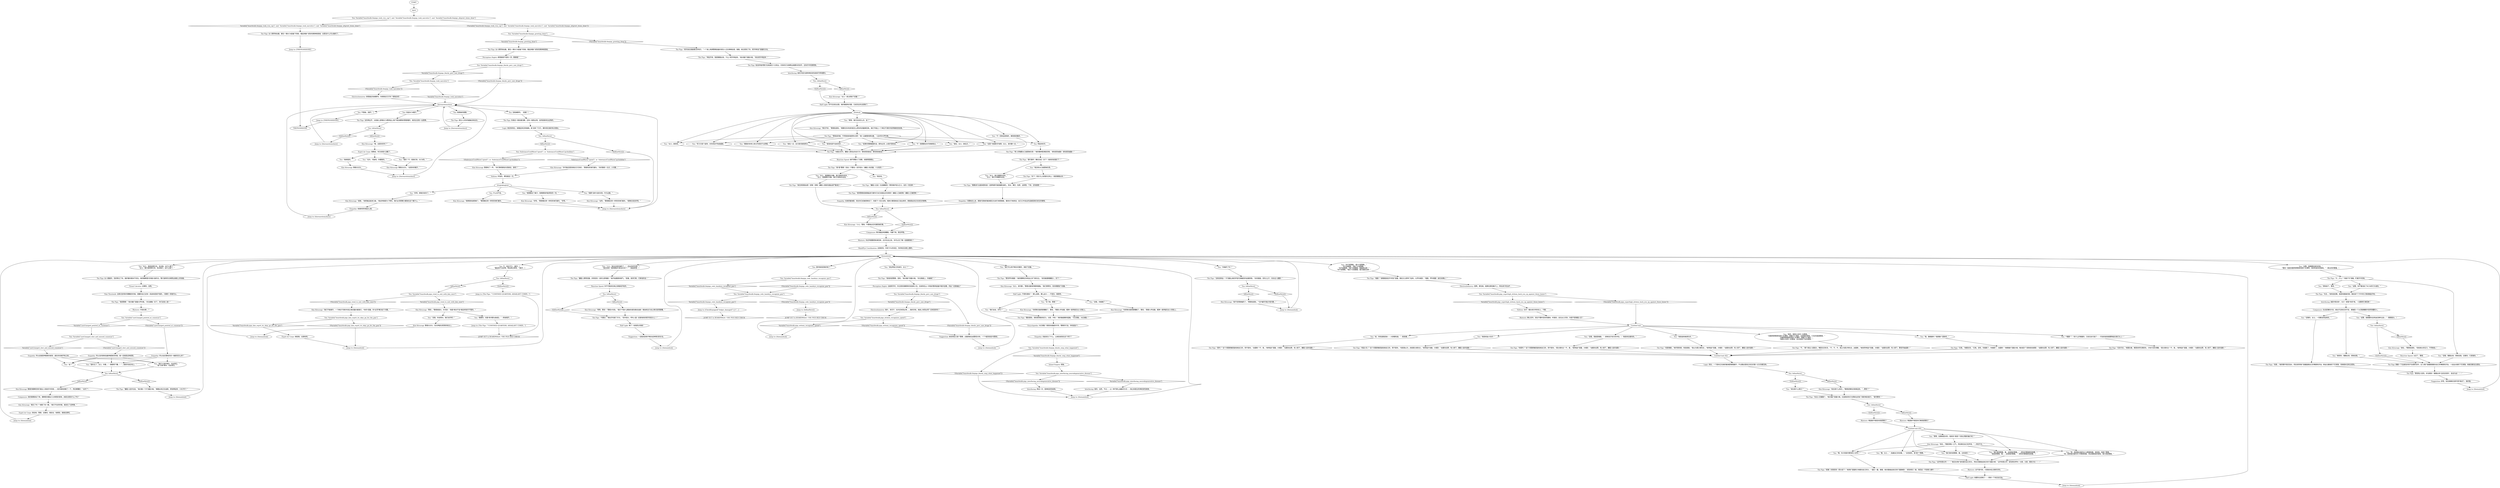 # BOARDWALK / THE PIGS
# The Pigs! Evrart arranges you to meet the woman who has been posing as a police officer. She's carrying an attachment of sirens and police lights. She's got your gun.
# ==================================================
digraph G {
	  0 [label="START"];
	  1 [label="input"];
	  2 [label="You: “女士，我是来帮忙的。告诉我，出什么事了。”\n“女士，我们是来帮忙的。告诉我们，出什么事了。”"];
	  3 [label="The Pigs: “骚扰报告，授权使用致命武力。分部，开枪！”她的脑袋朝你猛撞。“大红钥匙，大红钥匙！”"];
	  4 [label="You: “我们谈谈，好吗？”"];
	  5 [label="Reaction Speed: 她吓得瞪大了双眼，前额青筋爆出。"];
	  6 [label="The Pigs: “需要进行全面体腔检查！违禁物质可能隐藏在鼻孔、耳朵、嘴巴、肚脐、泌尿管、下体、还有直肠！”"];
	  7 [label="The Pigs: “按住侧颈部血管！扼喉！扼喉！嫌疑人颈部流通血液严重减少！”"];
	  8 [label="Jump to: [thereareitemshere]"];
	  9 [label="You: IsKimHere()"];
	  10 [label="IsKimHere()", shape=diamond];
	  11 [label="!(IsKimHere())", shape=diamond];
	  12 [label="Kim Kitsuragi: “放松…”警督低语到。“别给她太多压力，不然她会..”"];
	  13 [label="Untitled hub (02)"];
	  14 [label="You: IsKimHere()"];
	  15 [label="IsKimHere()", shape=diamond];
	  16 [label="!(IsKimHere())", shape=diamond];
	  17 [label="Untitled hub (03)"];
	  18 [label="Composure: 在这犹豫的片刻，她似乎没有任何不安，更像是一个从深度睡眠中突然惊醒的人。"];
	  19 [label="You: Variable[\"boardwalk.thepigs_redc_handeye_recognize_gun\"]"];
	  20 [label="Variable[\"boardwalk.thepigs_redc_handeye_recognize_gun\"]", shape=diamond];
	  21 [label="!(Variable[\"boardwalk.thepigs_redc_handeye_recognize_gun\"])", shape=diamond];
	  22 [label="Kim Kitsuragi: “情况不妙，”警督低语到。“需要优先考虑的是怎么把你的武器拿回来。我们不能让一个神志不清的市民带着枪到处跑。”"];
	  23 [label="Interfacing: 她的手因为某种神经变性疾病不停地颤抖。"];
	  24 [label="Reaction Speed: 你不可能抢在她之前瞄准开枪的。"];
	  25 [label="You: “我是老鼠小队的！”"];
	  26 [label="Electrochemistry: 镁片，多巴宁，也许还有思必得……我的天啦，她身上有思必得？还有别的吗？"];
	  27 [label="Visual Calculus: 近期的。自残。"];
	  28 [label="Logic: 现在，一个剧本正在她的脑海里慢慢展开，不过跟这里真正发生的事一点关系都没有。"];
	  29 [label="You: Variable[\"boardwalk.thepigs_blackc_emp_what_happened\"]"];
	  30 [label="Variable[\"boardwalk.thepigs_blackc_emp_what_happened\"]", shape=diamond];
	  31 [label="!(Variable[\"boardwalk.thepigs_blackc_emp_what_happened\"])", shape=diamond];
	  32 [label="You: 不，现在不行。[离开。]\n“看起来不太妙啊。等会再过来吧。”[离开。]"];
	  33 [label="The Pigs: “嫌疑人在逃！在逃嫌疑犯！警官维护街头正义，自负一切后果！”"];
	  34 [label="The Pigs: “使用警棍或者膝盖进行额外打击已经超出实际需求！嫌疑人已被控制！嫌疑人已被控制！”"];
	  35 [label="You: “不！我需要这本手册做笔记。”"];
	  36 [label="The Pigs: 当你伸出手，从她身上那堆RCM警用品上取下相当眼熟的警督帽时，她完全没有一丝畏惧。"];
	  37 [label="The Pigs: 老妇人对你的碰触没有反应。"];
	  38 [label="Jump to: [THEPIGSISDONE]"];
	  39 [label="The Pigs: “见鬼，”她重复到，“见鬼，该死，你搞砸了，你搞砸了，加雷斯！”她朝着扩音器大喊，唾沫星子飞溅地到处都是：“加重攻击罪，有人倒下，嫌疑人徒步逃脱！”"];
	  40 [label="Perception (Sight): 那里面是不是有一顶…警察帽？"];
	  41 [label="You: “没错，猪猪女侠，把枪给我。没事的。它是我的。”"];
	  42 [label="Jump to: [The Pigs: \"\"CONFINED QUARTERS, ASSAILANT COMIN...\"]"];
	  43 [label="You: Variable[\"yard.hanged_shot_and_missed_cunoesse\"]"];
	  44 [label="Variable[\"yard.hanged_shot_and_missed_cunoesse\"]", shape=diamond];
	  45 [label="!(Variable[\"yard.hanged_shot_and_missed_cunoesse\"])", shape=diamond];
	  46 [label="The Pigs: “未服从命令。嫌疑人表现出攻击行为！警官受到胁迫！警官受到胁迫！”"];
	  47 [label="themainhub"];
	  48 [label="The Pigs: “男人好像要从口袋里掏东西！”她的眼神里满是恐惧。“害怕受到威胁！害怕受到威胁！”"];
	  49 [label="You: “我没动。”"];
	  50 [label="You: “小心，我也在填充弹药了…”（亮出你的东西。）\n“我也有枪！看来要进行射击对决了！”（竖起枪管。）"];
	  51 [label="Suggestion: 一定能找到和平解决这种情况的办法。"];
	  53 [label="Kim Kitsuragi: 警督咳了一声。“你打算把那些东西拿走，是吧？”"];
	  54 [label="You: 什么也不说。"];
	  55 [label="Kim Kitsuragi: “当然。”警督像往常一样死死地盯着你。“我猜应该还好吧。”"];
	  56 [label="The Pigs: 随着一下迅速但非常不协调的动作，女人用扩音器狠狠砸向自己的嘴唇和牙齿。一丝血从她的下巴滴落。她甚至都没注意到。"];
	  57 [label="Esprit de Corps: 很难说。你已经很久没戴了。"];
	  58 [label="Rhetoric: 手放在哪…？"];
	  59 [label="Untitled hub"];
	  60 [label="The Pigs: “趴下！现在马上给我趴在地上！我是猪猪女侠！”"];
	  61 [label="You: IsKimHere()"];
	  62 [label="IsKimHere()", shape=diamond];
	  63 [label="!(IsKimHere())", shape=diamond];
	  64 [label="You: Variable[\"boardwalk.thepigs_took_rcm_cap\"]  and  Variable[\"boardwalk.thepigs_took_narcotics\"]  and  Variable[\"boardwalk.thepigs_altgreet_items_done\"]"];
	  65 [label="Variable[\"boardwalk.thepigs_took_rcm_cap\"]  and  Variable[\"boardwalk.thepigs_took_narcotics\"]  and  Variable[\"boardwalk.thepigs_altgreet_items_done\"]", shape=diamond];
	  66 [label="!(Variable[\"boardwalk.thepigs_took_rcm_cap\"]  and  Variable[\"boardwalk.thepigs_took_narcotics\"]  and  Variable[\"boardwalk.thepigs_altgreet_items_done\"])", shape=diamond];
	  67 [label="Kim Kitsuragi: “我猜我知道答案了。”警督像往常一样死死地盯着你。"];
	  68 [label="You: “没错，我就是增援。”（抑制住打哈欠的冲动。）“我是来支援你的。”"];
	  69 [label="The Pigs: “无处可去…”她重复着，眼里突然充满悲伤。只有片刻的清醒。“莫兰德先生？不，我…”她举起扩音器，大喊到：“加重攻击罪，有人倒下，嫌疑人徒步逃脱！”"];
	  70 [label="Jump to: [thereareitemshere]"];
	  71 [label="Interfacing: 就是*那支枪*，伙计！那是*你的*枪。一定要把它拿回来！"];
	  72 [label="Interfacing: 是的，当然。不过——以一种不那么抽象的方式——我之前提过的神经变性疾病。"];
	  73 [label="The Pigs: 电池供电的警灯在她身后十分突出。闪烁的灯光映照出她颤抖的双手，还有手中的那把枪。"];
	  74 [label="Kim Kitsuragi: “你把情况搞得更糟糕了，警官，”警督小声说着，眼神一直停留在女人的脸上。"];
	  75 [label="The Pigs: “没收违禁品！”扩音器让她的声音充满痛苦的金属质感。“封闭通道，丢失2公斤，目击证人暴露！”"];
	  76 [label="Kim Kitsuragi: “谢谢。”他把毒品装进口袋。“我这样做是为了帮你。我们必须把精力都放在这个案子上。”"];
	  77 [label="You: “没错，你说得对。我们动手吧！”"];
	  78 [label="Jump to: [IsKimHere()]"];
	  79 [label="You: 是时候找回我的枪了！"];
	  80 [label="You: Variable[\"boardwalk.thepigs_redc_handeye_recognize_gun\"]"];
	  81 [label="Variable[\"boardwalk.thepigs_redc_handeye_recognize_gun\"]", shape=diamond];
	  82 [label="!(Variable[\"boardwalk.thepigs_redc_handeye_recognize_gun\"])", shape=diamond];
	  83 [label="You: “现在是什么情况？”"];
	  84 [label="Jump to: [themainhub]"];
	  85 [label="Empathy: 到底发生了什么，让她变成现在这个样子？"];
	  86 [label="Logic: 她没有用过。她看起来没有嗑嗨。她‘没收’了它们，跟你现在做的有点相似。"];
	  87 [label="You: “金？”"];
	  88 [label="Rhetoric: 确认完毕。现在不要听信你的腺体。听我的。这位女士问你，你是不是增援人员？"];
	  89 [label="Rhetoric: 难道她不相信你真是警官？"];
	  90 [label="Jump to: [themainhub]"];
	  91 [label="Kim Kitsuragi: “女士！请立即放下武器！”"];
	  92 [label="You: “放松，女士，放松点…”"];
	  93 [label="You: “等等，我们应该怎么办，金？”"];
	  94 [label="Composure: 他的肩膀放松下来，眼睛里流露出几分顿悟的意味…他是注意到什么了吗？"];
	  95 [label="You: “我没有从口袋里掏东西。”"];
	  96 [label="You: “这是个普通的手电筒，女士。请冷静一点。”"];
	  97 [label="You: “女士…我有枪。”"];
	  98 [label="The Pigs: “不要动！”她似乎咬紧了牙关。“双手抱头，呼叫人盾！赶紧他妈的把手抱在头上！”"];
	  99 [label="THEPIGSISDONE"];
	  100 [label="Jump to: [THEPIGSISDONE]"];
	  101 [label="You: IsKimHere()"];
	  102 [label="IsKimHere()", shape=diamond];
	  103 [label="!(IsKimHere())", shape=diamond];
	  104 [label="You: “也许。可能吧。你懂我的。”"];
	  105 [label="Kim Kitsuragi: 警督点点头。“这是你的帽子。”"];
	  106 [label="Kim Kitsuragi: “好吧。”警督像往常一样死死地盯着你。“好吧。”"];
	  107 [label="Kim Kitsuragi: “我不觉得她嗑药了，”警督低语到。“*没*嗑药可能才是问题…”"];
	  108 [label="Hand/Eye Coordination: 这很危险。你有70%的肯定，你的枪应该是上膛的。"];
	  109 [label="Half Light: 她要失去控制了——再来一下肯定会见血。"];
	  110 [label="Reaction Speed: 太迟了，警督。"];
	  111 [label="Jump to: [CheckEquipped(\"ledger_damaged\") || C ...]"];
	  112 [label="The Pigs: 女人看着你，但却穿过了你。就好像你根本不存在。她的眼睛里闪烁着兴奋的光，警灯旋转的光映照出她脸上的划痕。"];
	  113 [label="You: “请证明自己的身份，女士？”"];
	  114 [label="Suggestion: 她觉得自己是个警察…试着把她当成警官对待。一个*级别较低*的警官。"];
	  115 [label="Jump to: [themainhub]"];
	  116 [label="The Pigs: “先生…”她有些犹豫，困惑地看着四周。随后放下了手中的三管胡椒盒手枪。"];
	  117 [label="You: Variable[\"boardwalk.thepigs_greeting_done\"]"];
	  118 [label="Variable[\"boardwalk.thepigs_greeting_done\"]", shape=diamond];
	  119 [label="!(Variable[\"boardwalk.thepigs_greeting_done\"])", shape=diamond];
	  120 [label="Kim Kitsuragi: “你可能还是别拿走它们的好。”警督死死地盯着你。“你好像有一点点…小问题…”"];
	  121 [label="The Pigs: “是吗？”这个问题更像是留给她自己的，而不是你。“加雷斯？不，我…”她举起扩音器，大喊到：“加重攻击罪，有人倒下，嫌疑人徒步逃脱！”"];
	  122 [label="The Pigs: “警官陷入危险，非法假扮！猪猪女侠*正赶往现场*，各自为战！！！”"];
	  123 [label="You: “没错，你被捕了！”"];
	  124 [label="The Pigs: “老鼠小队？”这个问题更像是留给她自己的，而不是你。“但是我以为…但是莫兰德先生…”她举起扩音器，大喊到：“加重攻击罪，有人倒下，嫌疑人徒步逃脱！”"];
	  125 [label="You: “没事的，女士。一切都会好起来的。”"];
	  126 [label="The Pigs: “但是…”她的眼中饱含泪水，然后突然用扩音器猛砸自己的嘴唇和牙齿。鲜血沿着她的下巴滴落，但她根本没有注意到。"];
	  127 [label="Suggestion: 好吧，现在她确实变得*更*焦虑了。我的错。"];
	  128 [label="Rhetoric: 这不是代码。只是些杂乱无章的词句。"];
	  129 [label="Kim Kitsuragi: “女士，请冷静…”警督试着保持眼神接触。“我们想帮你，但你需要放下武器。”"];
	  130 [label="Jump to: [themainhub]"];
	  131 [label="You: IsKimHere()"];
	  132 [label="IsKimHere()", shape=diamond];
	  133 [label="!(IsKimHere())", shape=diamond];
	  134 [label="You: “军刀只是个装饰，对你来说不构成威胁。”"];
	  135 [label="Jump to: [thereareitemshere]"];
	  136 [label="Kim Kitsuragi: “哦，这是你的吗？”"];
	  137 [label="Jump to: [thereareitemshere]"];
	  138 [label="You: “我要*没收*这些东西，作为证据。”"];
	  139 [label="drugtakinghub"];
	  140 [label="You: IsKimHere()"];
	  141 [label="IsKimHere()", shape=diamond];
	  142 [label="!(IsKimHere())", shape=diamond];
	  143 [label="The Pigs: “你是吗？”这个问题更像是留给她自己的，而不是你。“莫兰德先生？不，我…”她举起扩音器，大喊到：“加重攻击罪，有人倒下，嫌疑人徒步逃脱！”"];
	  144 [label="Jump to: [themainhub]"];
	  145 [label="Jump to: [themainhub]"];
	  146 [label="You: Variable[\"boardwalk.pigs_kim_esprit_its_okay_go_for_the_gun\"]"];
	  147 [label="Variable[\"boardwalk.pigs_kim_esprit_its_okay_go_for_the_gun\"]", shape=diamond];
	  148 [label="!(Variable[\"boardwalk.pigs_kim_esprit_its_okay_go_for_the_gun\"])", shape=diamond];
	  149 [label="Inland Empire: 孤独。"];
	  150 [label="Kim Kitsuragi: “警官…”警督摇摇头，补充到：“我是*绝对不会*就这样放手不管的。”"];
	  151 [label="Kim Kitsuragi: 警督点点头，目光停留在晃荡的枪支上。"];
	  152 [label="The Pigs: “把手放在我能看见的地方，”一个身上堆满警察装备的老妇人正在喃喃自语，接着，她注意到了你，把手伸向扩音器的方向。"];
	  153 [label="Half Light: 你不应该在这里。她好像很有问题，已经完全失去控制了。"];
	  154 [label="The Pigs: “什…什么？”她放下扩音器，盯着手中的枪。"];
	  155 [label="You: “女士，我只想跟你谈谈。”\n“女士，我们只想跟你谈谈。”"];
	  156 [label="You: IsKimHere()"];
	  157 [label="IsKimHere()", shape=diamond];
	  158 [label="!(IsKimHere())", shape=diamond];
	  159 [label="Kim Kitsuragi: 警督点点头。"];
	  160 [label="You: “好吧，那就交给你了。”"];
	  161 [label="You: SubstanceUsedMore(\"speed\")  or  SubstanceUsedMore(\"pyrholidon\")"];
	  162 [label="SubstanceUsedMore(\"speed\")  or  SubstanceUsedMore(\"pyrholidon\")", shape=diamond];
	  163 [label="!(SubstanceUsedMore(\"speed\")  or  SubstanceUsedMore(\"pyrholidon\"))", shape=diamond];
	  164 [label="The Pigs: “但是增援…”她环顾四周，有些困惑。“我以为莫兰德先生…”她举起扩音器，大喊到：“加重攻击罪，有人倒下，嫌疑人徒步逃脱！”"];
	  165 [label="You: Variable[\"boardwalk.thepigs_blackc_perc_saw_drugs\"]"];
	  166 [label="Variable[\"boardwalk.thepigs_blackc_perc_saw_drugs\"]", shape=diamond];
	  167 [label="!(Variable[\"boardwalk.thepigs_blackc_perc_saw_drugs\"])", shape=diamond];
	  168 [label="Empathy: 他很欣赏你能这么做。"];
	  169 [label="Volition: 听他的。哪怕就这一次。"];
	  170 [label="You: Variable[\"boardwalk.thepigs_blackc_perc_saw_drugs\"]"];
	  171 [label="Variable[\"boardwalk.thepigs_blackc_perc_saw_drugs\"]", shape=diamond];
	  172 [label="!(Variable[\"boardwalk.thepigs_blackc_perc_saw_drugs\"])", shape=diamond];
	  173 [label="Electrochemistry: 是啊，撑住她，就靠在那些箱子上，然后进行性治疗…"];
	  174 [label="The Pigs: “拒捕！封锁现场！把头低下！”她用扩音器用力地砸向自己的头，一遍又一遍。接着，她对着被血染红的扩音器喊到：“紧急情况！操，快回话！平民卷入案件！！！”"];
	  175 [label="You: “呃…我穿着全套的RCM警督制服。相信我，我是个警察。”\n“呃…我穿着全套的RCM警督制服，而且看看我的搭档。我们真是警察。”"];
	  176 [label="Esprit de Corps: 拿走枪，警督，没事的。很安全，他想到。直接去拿吧。"];
	  177 [label="Jump to: [themainhub]"];
	  178 [label="You: IsKimHere()"];
	  179 [label="IsKimHere()", shape=diamond];
	  180 [label="!(IsKimHere())", shape=diamond];
	  181 [label="littlehub"];
	  182 [label="Jump to: [themainhub]"];
	  183 [label="The Pigs: 女人颓然地站着。裹在一堆RCM装备下的她，看起来像个紧张性精神病患者。"];
	  184 [label="You: 捡起RCM帽子。"];
	  185 [label="You: “跟我的多用工具分开感觉不太舒服。”"];
	  186 [label="You: 不管她。[离开。]"];
	  187 [label="You: “我是遥视者部队的。”"];
	  188 [label="Composure: 情况看起来很糟糕。冷静下来。稳住呼吸。"];
	  189 [label="You: Variable[\"boardwalk.pigs_superhigh_elchem_back_you_up_against_those_boxes\"]"];
	  190 [label="Variable[\"boardwalk.pigs_superhigh_elchem_back_you_up_against_those_boxes\"]", shape=diamond];
	  191 [label="!(Variable[\"boardwalk.pigs_superhigh_elchem_back_you_up_against_those_boxes\"])", shape=diamond];
	  192 [label="Volition: 住手！看在老天爷的份上，不要。"];
	  193 [label="Encyclopedia: 大红钥匙？那是攻城槌的代号。警察的行话。你知道这个。"];
	  194 [label="You: “看，女士…”（指着自己的衣服。）“白色矩形。我*是*个警察。”"];
	  195 [label="You: Variable[\"boardwalk.pigs_elchem_recognizes_speed\"]"];
	  196 [label="Variable[\"boardwalk.pigs_elchem_recognizes_speed\"]", shape=diamond];
	  197 [label="!(Variable[\"boardwalk.pigs_elchem_recognizes_speed\"])", shape=diamond];
	  198 [label="Empathy: 所以这就是坤妮斯的感觉…就在你向她开枪之前。"];
	  199 [label="You: “我们可以和平解决问题的，请放下武器。”"];
	  200 [label="You: “巡警，我需要你去参加纪律听证会…”（慢慢摇头。）"];
	  201 [label="The Pigs: “警官呼叫增援！”她的眼睛在你和金之间飞快扫过。“发现被通缉嫌疑人，趴下！”"];
	  202 [label="The Pigs: 女人颓然地站着。裹在一堆RCM装备下的她，看起来像个紧张性精神病患者。这里没什么可以做的了。"];
	  203 [label="You: “不！回收品是我的，都是我收集的。”"];
	  204 [label="You: “你嗑药了吗？”"];
	  205 [label="Kim Kitsuragi: “等等，警官！”警督大叫到。“我们*不能*让眼前的紧张事态加剧！增加枪支只会让情况变得更糟。”"];
	  206 [label="Half Light: 够了！给我煎点培根！"];
	  207 [label="You: “*增援*？！有什么好增援的，已经无处可退了——可怕的结局就要降临在我们头上！”"];
	  208 [label="You: “我，像增援吗？我更像个混账吧…”"];
	  209 [label="Pain Threshold: 当情况变得非常糟糕的时候，提醒你自己还有一具身体是很不错的。只要抓一抓就可以。"];
	  210 [label="Rhetoric: 难道她不相信你们俩真是警官？"];
	  211 [label="You: “喂，你才是冒充警官的人好吗！”"];
	  212 [label="You: Variable[\"boardwalk.pigs_interfacing_neurodegenerative_disease\"]"];
	  213 [label="Variable[\"boardwalk.pigs_interfacing_neurodegenerative_disease\"]", shape=diamond];
	  214 [label="!(Variable[\"boardwalk.pigs_interfacing_neurodegenerative_disease\"])", shape=diamond];
	  215 [label="You: IsKimHere()"];
	  216 [label="IsKimHere()", shape=diamond];
	  217 [label="!(IsKimHere())", shape=diamond];
	  218 [label="You: 举起你的手。"];
	  219 [label="The Pigs: “增援？”她略微放低手中的扩音器，随后又立即举了起来，大声叫喊到：“增援，呼叫增援！身份未确认！”"];
	  220 [label="You: “你不是警察。*我*才是警察。”\n“你不是警察。*我们*才是警察。”\n“你不是警察。*我*才是警察。我就是法律！”\n“你不是警察。*我们*才是警察。我们就是法律！”"];
	  221 [label="The Pigs: “我他妈是警察，混球，”她对着扩音器大喊。“趴在路面上，你被捕了！”"];
	  222 [label="The Pigs: “嫌疑人徒步在逃，”她对着一个扩音器大喊。“猪猪女侠正在追踪，把他拷起来，小伙子们！”"];
	  223 [label="The Pigs: “证件和登记号！！！”她反复用扩音机砸向自己的头，然后对着被血染红的扩音器大喊：“证件和登记号！紧急情况呼叫！分部，分部，报告方位！！！”"];
	  224 [label="You: “我们真的是警察。看，白色矩形！”"];
	  225 [label="Kim Kitsuragi: “现在…”警督深吸一口气，然后稳住自己的声音，“…时机不对。”"];
	  226 [label="You: Variable[\"boardwalk.pigs_tried_to_exit_with_kim_once\"]"];
	  227 [label="Variable[\"boardwalk.pigs_tried_to_exit_with_kim_once\"]", shape=diamond];
	  228 [label="!(Variable[\"boardwalk.pigs_tried_to_exit_with_kim_once\"])", shape=diamond];
	  229 [label="Empathy: 所以当你拿枪指着坤妮斯的时候，她一定就是这种感受。"];
	  230 [label="You: “巡警，我需要检查你的枪。”\n“警官！我是双重荣誉警督哈里尔·杜博阿，请求检查你的配枪。”（拿出你的警徽。）"];
	  231 [label="The Pigs: “替代事件！瞬间决定！趴下！他妈的给我趴下！”"];
	  232 [label="Kim Kitsuragi: “小心，警探。不要做出任何激怒她的事。”"];
	  233 [label="Empathy: 只要她这么说，那就代表她的脑海里正在进行体腔搜查。看来对于她来说，自己口中说出的话就是真实发生的事情。"];
	  234 [label="Jump to: [themainhub]"];
	  235 [label="You: 没收麻醉剂。（眨眼！）"];
	  236 [label="The Pigs: 你拿走一瓶吡嚯浣酮，还有一瓶思必得。显然是拿来当证物的。"];
	  237 [label="You: “亲，你知道我是谁——大家都知道。”（眨眨眼。）"];
	  238 [label="Electrochemistry: 那里面还有麻醉剂。你想拿走它们吗？那就去吧！"];
	  239 [label="You: “我们是真警察。看，这是我的警徽…”（把你的警徽拿给她看。）\n“我是真警察。看……这是我的警徽。”（把你的警徽拿给她看。）"];
	  240 [label="The Pigs: “照我说的做，不然我他妈就把你点燃！”她一边缓慢地移动着，一边对你大声叫喊。"];
	  241 [label="The Pigs: “举起手来。我是猪猪女侠。*马上*把手举起来，”她对着扩音器大喊。“现在把手举起来！”"];
	  242 [label="The Pigs: “我是警察！”她对着扩音器大声叫喊。“非法接触！趴下，你们这些人渣！”"];
	  243 [label="Jump to: [themainhub]"];
	  244 [label="You: “女士，我需要你冷静。我只想和你谈谈。”\n“女士，我需要你冷静。我们只想和你谈谈。”"];
	  245 [label="You: “放松一点。这只是切链钳而已。”"];
	  246 [label="Jump to: [thereareitemshere]"];
	  247 [label="Half Light: 不想伤害她？！要么逃跑，要么战斗——不是生，就是死。"];
	  248 [label="Jump to: [themainhub]"];
	  249 [label="You: IsKimHere()"];
	  250 [label="IsKimHere()", shape=diamond];
	  251 [label="!(IsKimHere())", shape=diamond];
	  252 [label="Kim Kitsuragi: “你把情况搞得更糟糕了，警官，”警督小声说着，眼神一直停留在女人的脸上。"];
	  253 [label="You: “随便你，但是*我*要先减减压。”（转身离开。）"];
	  254 [label="Jump to: [The Pigs: \"\"CONFINED QUARTERS, ASSAILANT COMIN...\"]"];
	  255 [label="You: “录音机是不会给你的……”"];
	  256 [label="Perception (Sight): 当她挥手时，你注意到很眼熟的安瓿和小包，在她背后山一样高的警用装备中格外显眼。药品？还是毒品？"];
	  257 [label="You: IsKimHere()"];
	  258 [label="IsKimHere()", shape=diamond];
	  259 [label="!(IsKimHere())", shape=diamond];
	  260 [label="You: “我听见了，女士，你看…”（慢慢弯下腰。）“…我把手放在地上。”"];
	  261 [label="The Pigs: “不，”那个疯女人摇摇头，嘴里念念有词。“不，不，不，我以为莫兰特先生…加雷斯…”她突然举起扩音器，大喊到：“加重攻击罪，有人倒下，警官开始追踪！”"];
	  262 [label="Esprit de Corps: 相信我，去拿枪吧。"];
	  263 [label="Interfacing: 再说一次，是神经变性疾病。"];
	  264 [label="You: “我的？不，是我们的，RCM的。”"];
	  265 [label="Kim Kitsuragi: “我们不能离开。一个神志不清的市民正拿武器对着我们。*你的*武器。你*必须*解决这个问题。”"];
	  266 [label="You: “杀了她，警督！”"];
	  267 [label="Kim Kitsuragi: 警督的眼睛死死盯着女人和她手中的枪——他仔细地观察了一下，然后嘟囔到：“太好了”。"];
	  268 [label="You: “巡警，你严重违反了RCM的行为准则。”"];
	  269 [label="You: “如果你想要撬棍的话，那你必须…从我手里抢走。”"];
	  270 [label="thereareitemshere"];
	  271 [label="You: “我想是的。”"];
	  272 [label="Rhetoric: 你迟早都要把枪拿回来…也许在这之前，你可以先了解一些重要事实？"];
	  273 [label="You: “我们*只想*帮你，仅此而已。”\n“我*只想*帮你，仅此而已。”"];
	  274 [label="The Pigs: “执法人员暴露了，”她对着扩音器大喊。红蓝相间的灯光照射出四处飞溅的唾沫星子。“冒充警官！”"];
	  275 [label="You: Variable[\"yard.hanged_pointed_at_cunoesse\"]"];
	  276 [label="Variable[\"yard.hanged_pointed_at_cunoesse\"]", shape=diamond];
	  277 [label="!(Variable[\"yard.hanged_pointed_at_cunoesse\"])", shape=diamond];
	  278 [label="The Pigs: “我*是*警察！别动！不要动！双手抱头！嫌疑人有武器，十分危险！”"];
	  279 [label="The Pigs: “嫌疑人携带武器，非常危险！请求立即增援！”她开始重重地喘气。“拒捕，请求打断，打断他的话！”"];
	  280 [label="Kim Kitsuragi: “现在是什么情况…”警督犹豫地对她喊话到，“…警官？”"];
	  281 [label="You: “把枪放下，警官。”"];
	  282 [label="You: Variable[\"boardwalk.thepigs_took_narcotics\"]"];
	  283 [label="Variable[\"boardwalk.thepigs_took_narcotics\"]", shape=diamond];
	  284 [label="!(Variable[\"boardwalk.thepigs_took_narcotics\"])", shape=diamond];
	  285 [label="You: “等等，如果她是对的，我其实*真是*个冒名顶替的骗子呢？”"];
	  286 [label="Kim Kitsuragi: “看见了吗？”他瞥了你一眼。“我们不在的时候，就发生了这种事。”"];
	  287 [label="You: “麻烦你，猪猪女侠，把枪给我。”"];
	  288 [label="Empathy: 在她的脑海里，现在你已经被控制住了，但是下一刻又没有。看来只要是她自己说出来的，那就是此刻正在发生的事情。"];
	  289 [label="You: 摇晃她的肩膀。"];
	  290 [label="You: “我需要这个案子。我需要我所能得到的一切。”"];
	  291 [label="Empathy: 所以站在警枪的另一端感觉怎么样？"];
	  292 [label="You: “是的。我是41区的一名警探。”\n“双重荣誉警督哈里尔·杜博阿，隶属于41辖区。这是我的搭档，57区的曷城警督。”\n“双重荣誉警督哈里尔·杜博阿，隶属于41辖区。”\n“我是41区的一名警探。这位是我57区的搭档。”"];
	  2800008 [label="JUMP OUT to BOARDWALK / THE PIGS RED CHECK", shape=diamond];
	  2800308 [label="JUMP OUT to BOARDWALK / THE PIGS RED CHECK", shape=diamond];
	  2800016 [label="JUMP OUT to BOARDWALK / THE PIGS RED CHECK", shape=diamond];
	  0 -> 1
	  1 -> 64
	  2 -> 112
	  3 -> 193
	  4 -> 3
	  5 -> 278
	  6 -> 233
	  7 -> 61
	  8 -> 270
	  9 -> 10
	  9 -> 11
	  10 -> 280
	  11 -> 83
	  12 -> 110
	  13 -> 28
	  14 -> 16
	  14 -> 15
	  15 -> 210
	  16 -> 89
	  17 -> 224
	  17 -> 194
	  17 -> 239
	  17 -> 175
	  17 -> 211
	  17 -> 285
	  18 -> 200
	  18 -> 125
	  18 -> 287
	  19 -> 20
	  19 -> 21
	  20 -> 111
	  21 -> 78
	  22 -> 240
	  23 -> 215
	  24 -> 156
	  25 -> 124
	  26 -> 195
	  27 -> 209
	  28 -> 9
	  29 -> 30
	  29 -> 31
	  30 -> 149
	  31 -> 248
	  32 -> 178
	  33 -> 34
	  34 -> 288
	  35 -> 46
	  36 -> 101
	  37 -> 8
	  38 -> 99
	  39 -> 13
	  40 -> 165
	  41 -> 56
	  42 -> 2800008
	  43 -> 44
	  43 -> 45
	  44 -> 198
	  45 -> 229
	  46 -> 5
	  47 -> 32
	  47 -> 2
	  47 -> 230
	  47 -> 199
	  47 -> 204
	  47 -> 79
	  47 -> 113
	  47 -> 50
	  47 -> 220
	  48 -> 231
	  49 -> 33
	  50 -> 279
	  51 -> 84
	  53 -> 169
	  54 -> 67
	  55 -> 137
	  56 -> 122
	  57 -> 104
	  57 -> 264
	  57 -> 271
	  58 -> 275
	  59 -> 68
	  59 -> 292
	  59 -> 237
	  59 -> 207
	  59 -> 208
	  59 -> 25
	  59 -> 187
	  60 -> 6
	  61 -> 62
	  61 -> 63
	  62 -> 232
	  63 -> 188
	  64 -> 65
	  64 -> 66
	  65 -> 202
	  66 -> 117
	  67 -> 137
	  68 -> 143
	  69 -> 13
	  70 -> 270
	  71 -> 18
	  72 -> 248
	  73 -> 23
	  74 -> 3
	  75 -> 140
	  76 -> 168
	  77 -> 151
	  78 -> 2800308
	  79 -> 80
	  80 -> 81
	  80 -> 82
	  81 -> 19
	  82 -> 19
	  83 -> 274
	  84 -> 47
	  85 -> 29
	  86 -> 257
	  87 -> 131
	  88 -> 59
	  89 -> 17
	  90 -> 47
	  91 -> 153
	  92 -> 46
	  93 -> 22
	  94 -> 286
	  95 -> 60
	  96 -> 46
	  97 -> 46
	  98 -> 206
	  100 -> 99
	  101 -> 102
	  101 -> 103
	  102 -> 136
	  103 -> 135
	  104 -> 105
	  105 -> 70
	  106 -> 137
	  107 -> 234
	  108 -> 47
	  109 -> 177
	  110 -> 56
	  111 -> 2800016
	  112 -> 27
	  113 -> 221
	  114 -> 145
	  115 -> 47
	  116 -> 71
	  117 -> 118
	  117 -> 119
	  118 -> 183
	  119 -> 152
	  120 -> 169
	  121 -> 13
	  122 -> 127
	  123 -> 252
	  124 -> 13
	  125 -> 126
	  126 -> 122
	  127 -> 182
	  128 -> 109
	  129 -> 247
	  130 -> 47
	  131 -> 132
	  131 -> 133
	  132 -> 267
	  133 -> 222
	  134 -> 46
	  135 -> 270
	  136 -> 57
	  137 -> 270
	  138 -> 55
	  139 -> 160
	  139 -> 138
	  139 -> 290
	  139 -> 54
	  140 -> 141
	  140 -> 142
	  141 -> 107
	  142 -> 234
	  143 -> 13
	  144 -> 47
	  145 -> 47
	  146 -> 147
	  146 -> 148
	  147 -> 262
	  148 -> 243
	  149 -> 212
	  150 -> 253
	  150 -> 77
	  151 -> 90
	  152 -> 241
	  153 -> 181
	  154 -> 281
	  154 -> 268
	  154 -> 41
	  155 -> 6
	  156 -> 157
	  156 -> 158
	  157 -> 205
	  158 -> 98
	  159 -> 70
	  160 -> 76
	  161 -> 162
	  161 -> 163
	  162 -> 120
	  163 -> 53
	  164 -> 13
	  165 -> 166
	  165 -> 167
	  166 -> 282
	  167 -> 270
	  168 -> 246
	  169 -> 139
	  170 -> 171
	  170 -> 172
	  171 -> 26
	  172 -> 114
	  173 -> 189
	  174 -> 109
	  175 -> 223
	  176 -> 144
	  177 -> 47
	  178 -> 179
	  178 -> 180
	  179 -> 226
	  180 -> 254
	  181 -> 96
	  181 -> 97
	  181 -> 35
	  181 -> 134
	  181 -> 203
	  181 -> 269
	  181 -> 245
	  181 -> 185
	  181 -> 218
	  181 -> 92
	  181 -> 93
	  181 -> 255
	  182 -> 47
	  183 -> 40
	  184 -> 36
	  185 -> 46
	  186 -> 100
	  187 -> 164
	  188 -> 272
	  189 -> 190
	  189 -> 191
	  190 -> 192
	  191 -> 59
	  192 -> 88
	  193 -> 85
	  194 -> 223
	  195 -> 196
	  195 -> 197
	  196 -> 130
	  197 -> 114
	  198 -> 273
	  198 -> 260
	  198 -> 87
	  199 -> 201
	  200 -> 249
	  201 -> 129
	  202 -> 38
	  203 -> 46
	  204 -> 75
	  205 -> 98
	  206 -> 51
	  207 -> 69
	  208 -> 39
	  209 -> 242
	  210 -> 17
	  211 -> 174
	  212 -> 213
	  212 -> 214
	  213 -> 72
	  214 -> 263
	  215 -> 216
	  215 -> 217
	  216 -> 91
	  217 -> 153
	  218 -> 48
	  219 -> 173
	  220 -> 219
	  221 -> 256
	  222 -> 115
	  223 -> 128
	  224 -> 223
	  225 -> 224
	  225 -> 194
	  225 -> 239
	  225 -> 175
	  225 -> 211
	  226 -> 227
	  226 -> 228
	  227 -> 150
	  228 -> 265
	  229 -> 273
	  229 -> 260
	  229 -> 87
	  230 -> 154
	  231 -> 155
	  231 -> 95
	  232 -> 188
	  233 -> 61
	  234 -> 47
	  235 -> 236
	  236 -> 86
	  237 -> 121
	  238 -> 270
	  239 -> 223
	  240 -> 96
	  240 -> 97
	  240 -> 35
	  240 -> 134
	  240 -> 269
	  240 -> 245
	  240 -> 185
	  240 -> 218
	  240 -> 92
	  240 -> 255
	  241 -> 73
	  242 -> 58
	  243 -> 47
	  244 -> 7
	  245 -> 46
	  246 -> 270
	  247 -> 266
	  247 -> 123
	  247 -> 4
	  248 -> 47
	  249 -> 250
	  249 -> 251
	  250 -> 12
	  251 -> 56
	  252 -> 3
	  253 -> 42
	  254 -> 2800008
	  255 -> 46
	  256 -> 170
	  257 -> 258
	  257 -> 259
	  258 -> 161
	  259 -> 137
	  260 -> 131
	  261 -> 13
	  262 -> 243
	  263 -> 248
	  264 -> 105
	  265 -> 146
	  266 -> 74
	  267 -> 94
	  268 -> 116
	  269 -> 46
	  270 -> 184
	  270 -> 289
	  270 -> 186
	  270 -> 235
	  271 -> 159
	  272 -> 108
	  273 -> 131
	  274 -> 14
	  275 -> 276
	  275 -> 277
	  276 -> 43
	  277 -> 291
	  278 -> 49
	  278 -> 244
	  279 -> 24
	  280 -> 274
	  281 -> 116
	  282 -> 283
	  282 -> 284
	  283 -> 270
	  284 -> 238
	  285 -> 225
	  286 -> 176
	  287 -> 56
	  288 -> 61
	  289 -> 37
	  290 -> 106
	  291 -> 273
	  291 -> 260
	  291 -> 87
	  292 -> 261
}

